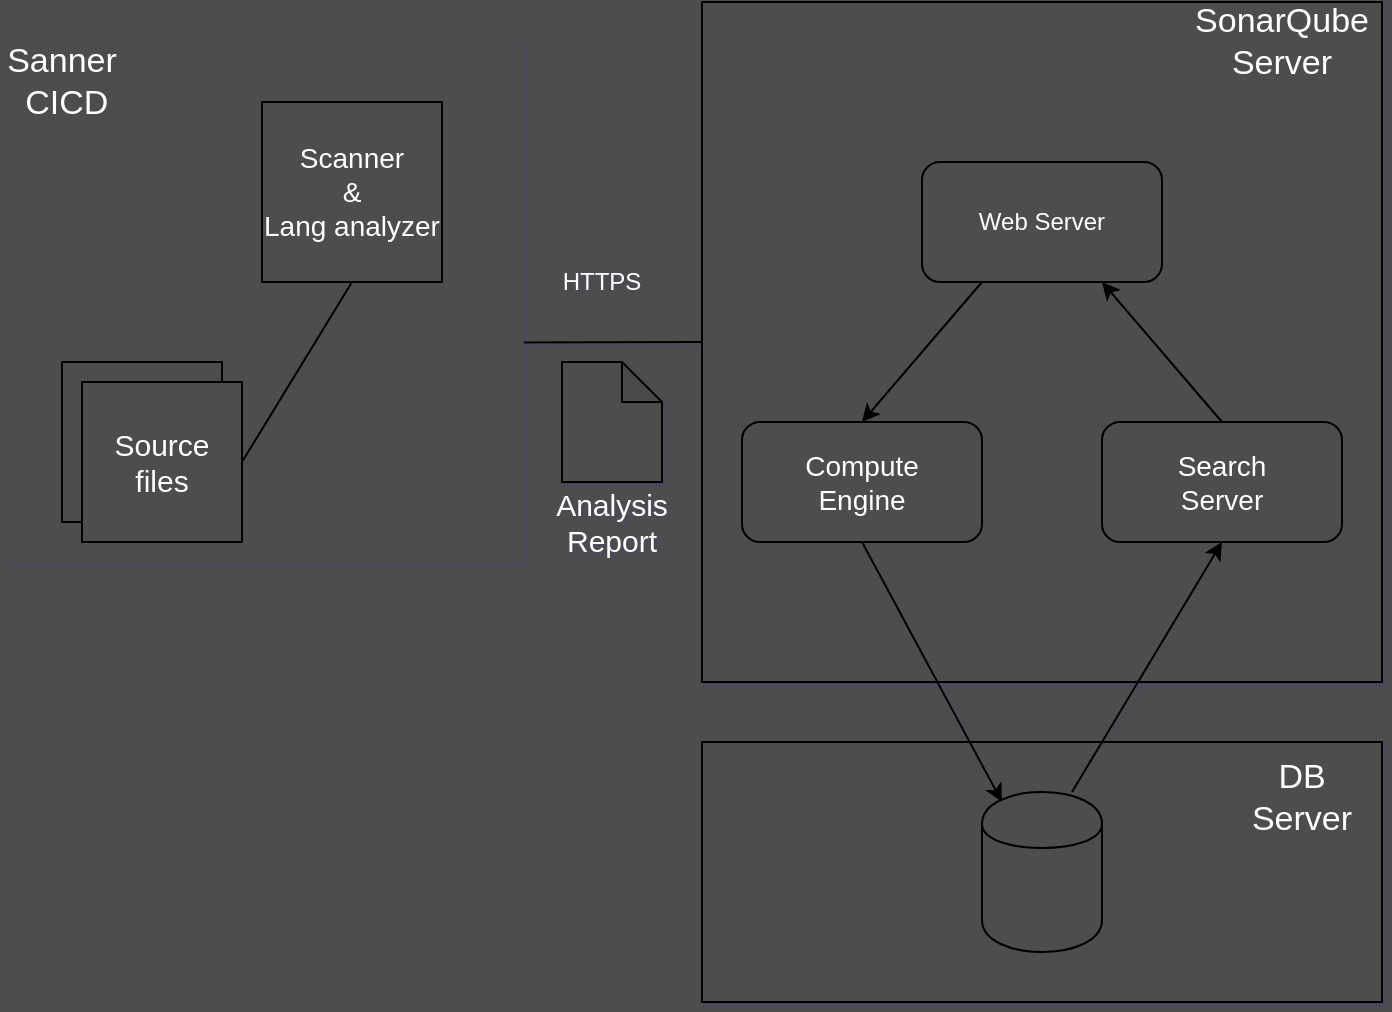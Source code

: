 <mxfile version="12.2.4" pages="1"><diagram id="czgreLzf9ZMVaW5amTci" name="Page-1"><mxGraphModel dx="1481" dy="864" grid="1" gridSize="10" guides="0" tooltips="1" connect="1" arrows="1" fold="1" page="1" pageScale="1" pageWidth="850" pageHeight="1100" background="#4d4d4d" math="0" shadow="1"><root><mxCell id="0"/><mxCell id="1" parent="0"/><mxCell id="2" value="" style="whiteSpace=wrap;html=1;aspect=fixed;strokeColor=#4D4D4D;fillColor=#4D4D4D;" parent="1" vertex="1"><mxGeometry x="20" y="20" width="260" height="260" as="geometry"/></mxCell><mxCell id="3" value="&lt;font style=&quot;font-size: 17px&quot; color=&quot;#ffffff&quot;&gt;Sanner&lt;br&gt;&amp;nbsp;CICD&lt;/font&gt;" style="text;html=1;align=center;verticalAlign=middle;whiteSpace=wrap;rounded=0;" parent="1" vertex="1"><mxGeometry x="30" y="30" width="40" height="20" as="geometry"/></mxCell><mxCell id="4" value="&lt;font style=&quot;font-size: 14px&quot; color=&quot;#ffffff&quot;&gt;Scanner&lt;br&gt;&amp;amp;&lt;br&gt;Lang analyzer&lt;/font&gt;" style="whiteSpace=wrap;html=1;aspect=fixed;fillColor=#4d4d4d;" parent="1" vertex="1"><mxGeometry x="150" y="50" width="90" height="90" as="geometry"/></mxCell><mxCell id="5" value="" style="whiteSpace=wrap;html=1;aspect=fixed;fillColor=#4d4d4d;" parent="1" vertex="1"><mxGeometry x="50" y="180" width="80" height="80" as="geometry"/></mxCell><mxCell id="7" value="&lt;font style=&quot;font-size: 15px&quot;&gt;&lt;font color=&quot;#ffffff&quot;&gt;Source&lt;br&gt;files&lt;/font&gt;&lt;br&gt;&lt;/font&gt;" style="whiteSpace=wrap;html=1;aspect=fixed;fillColor=#4d4d4d;" parent="1" vertex="1"><mxGeometry x="60" y="190" width="80" height="80" as="geometry"/></mxCell><mxCell id="8" value="" style="endArrow=none;html=1;entryX=0.5;entryY=1;entryDx=0;entryDy=0;exitX=1;exitY=0.5;exitDx=0;exitDy=0;" parent="1" source="7" target="4" edge="1"><mxGeometry width="50" height="50" relative="1" as="geometry"><mxPoint x="140" y="205" as="sourcePoint"/><mxPoint x="190" y="155" as="targetPoint"/></mxGeometry></mxCell><mxCell id="10" value="" style="whiteSpace=wrap;html=1;aspect=fixed;fillColor=#4d4d4d;" parent="1" vertex="1"><mxGeometry x="370" width="340" height="340" as="geometry"/></mxCell><mxCell id="11" value="&lt;font color=&quot;#ffffff&quot;&gt;HTTPS&lt;/font&gt;" style="text;html=1;strokeColor=none;fillColor=none;align=center;verticalAlign=middle;whiteSpace=wrap;rounded=0;" parent="1" vertex="1"><mxGeometry x="300" y="130" width="40" height="20" as="geometry"/></mxCell><mxCell id="14" value="&lt;font style=&quot;font-size: 15px&quot;&gt;&lt;font color=&quot;#ffffff&quot;&gt;Analysis&lt;br&gt;Report&lt;/font&gt;&lt;br&gt;&lt;/font&gt;" style="text;html=1;strokeColor=none;fillColor=none;align=center;verticalAlign=middle;whiteSpace=wrap;rounded=0;" parent="1" vertex="1"><mxGeometry x="305" y="250" width="40" height="20" as="geometry"/></mxCell><mxCell id="15" value="" style="endArrow=none;html=1;entryX=0;entryY=0.5;entryDx=0;entryDy=0;exitX=1.003;exitY=0.578;exitDx=0;exitDy=0;exitPerimeter=0;" parent="1" source="2" target="10" edge="1"><mxGeometry width="50" height="50" relative="1" as="geometry"><mxPoint x="280" y="175" as="sourcePoint"/><mxPoint x="330" y="125" as="targetPoint"/></mxGeometry></mxCell><mxCell id="16" value="&lt;font style=&quot;font-size: 17px&quot; color=&quot;#ffffff&quot;&gt;SonarQube&lt;br&gt;Server&lt;/font&gt;" style="text;html=1;strokeColor=none;fillColor=none;align=center;verticalAlign=middle;whiteSpace=wrap;rounded=0;" parent="1" vertex="1"><mxGeometry x="640" y="10" width="40" height="20" as="geometry"/></mxCell><mxCell id="17" value="&lt;font color=&quot;#ffffff&quot;&gt;Web Server&lt;/font&gt;" style="rounded=1;whiteSpace=wrap;html=1;fillColor=#4d4d4d;" parent="1" vertex="1"><mxGeometry x="480" y="80" width="120" height="60" as="geometry"/></mxCell><mxCell id="18" value="" style="rounded=1;whiteSpace=wrap;html=1;fillColor=#4d4d4d;" parent="1" vertex="1"><mxGeometry x="390" y="210" width="120" height="60" as="geometry"/></mxCell><mxCell id="19" value="" style="rounded=1;whiteSpace=wrap;html=1;fillColor=#4d4d4d;" parent="1" vertex="1"><mxGeometry x="570" y="210" width="120" height="60" as="geometry"/></mxCell><mxCell id="20" value="&lt;font style=&quot;font-size: 14px&quot; color=&quot;#ffffff&quot;&gt;Compute Engine&lt;/font&gt;" style="text;html=1;strokeColor=none;fillColor=none;align=center;verticalAlign=middle;whiteSpace=wrap;rounded=0;" parent="1" vertex="1"><mxGeometry x="430" y="230" width="40" height="20" as="geometry"/></mxCell><mxCell id="21" value="&lt;font style=&quot;font-size: 14px&quot; color=&quot;#ffffff&quot;&gt;Search Server&lt;/font&gt;" style="text;html=1;strokeColor=none;fillColor=none;align=center;verticalAlign=middle;whiteSpace=wrap;rounded=0;" parent="1" vertex="1"><mxGeometry x="605" y="230" width="50" height="20" as="geometry"/></mxCell><mxCell id="23" value="" style="endArrow=classic;html=1;entryX=0.5;entryY=0;entryDx=0;entryDy=0;exitX=0.25;exitY=1;exitDx=0;exitDy=0;" parent="1" source="17" target="18" edge="1"><mxGeometry width="50" height="50" relative="1" as="geometry"><mxPoint x="540" y="145" as="sourcePoint"/><mxPoint x="590" y="95" as="targetPoint"/></mxGeometry></mxCell><mxCell id="24" value="" style="endArrow=classic;html=1;entryX=0.75;entryY=1;entryDx=0;entryDy=0;" parent="1" target="17" edge="1"><mxGeometry width="50" height="50" relative="1" as="geometry"><mxPoint x="630" y="210" as="sourcePoint"/><mxPoint x="680" y="160" as="targetPoint"/></mxGeometry></mxCell><mxCell id="25" value="" style="rounded=0;whiteSpace=wrap;html=1;fillColor=#4d4d4d;" parent="1" vertex="1"><mxGeometry x="370" y="370" width="340" height="130" as="geometry"/></mxCell><mxCell id="26" value="" style="shape=cylinder;whiteSpace=wrap;html=1;boundedLbl=1;backgroundOutline=1;fillColor=#4d4d4d;" parent="1" vertex="1"><mxGeometry x="510" y="395" width="60" height="80" as="geometry"/></mxCell><mxCell id="27" value="&lt;font style=&quot;font-size: 17px&quot; color=&quot;#ffffff&quot;&gt;DB&lt;br&gt;Server&lt;/font&gt;" style="text;html=1;strokeColor=none;fillColor=none;align=center;verticalAlign=middle;whiteSpace=wrap;rounded=0;" parent="1" vertex="1"><mxGeometry x="650" y="385" width="40" height="25" as="geometry"/></mxCell><mxCell id="31" value="" style="endArrow=classic;html=1;entryX=0.5;entryY=1;entryDx=0;entryDy=0;" parent="1" target="19" edge="1"><mxGeometry width="50" height="50" relative="1" as="geometry"><mxPoint x="555" y="395" as="sourcePoint"/><mxPoint x="605" y="345" as="targetPoint"/></mxGeometry></mxCell><mxCell id="32" value="" style="endArrow=classic;html=1;" parent="1" edge="1"><mxGeometry width="50" height="50" relative="1" as="geometry"><mxPoint x="450" y="270" as="sourcePoint"/><mxPoint x="520" y="400" as="targetPoint"/></mxGeometry></mxCell><mxCell id="35" value="" style="shape=note;whiteSpace=wrap;html=1;backgroundOutline=1;darkOpacity=0.05;size=20;fillColor=#4d4d4d;" parent="1" vertex="1"><mxGeometry x="300" y="180" width="50" height="60" as="geometry"/></mxCell></root></mxGraphModel></diagram></mxfile>